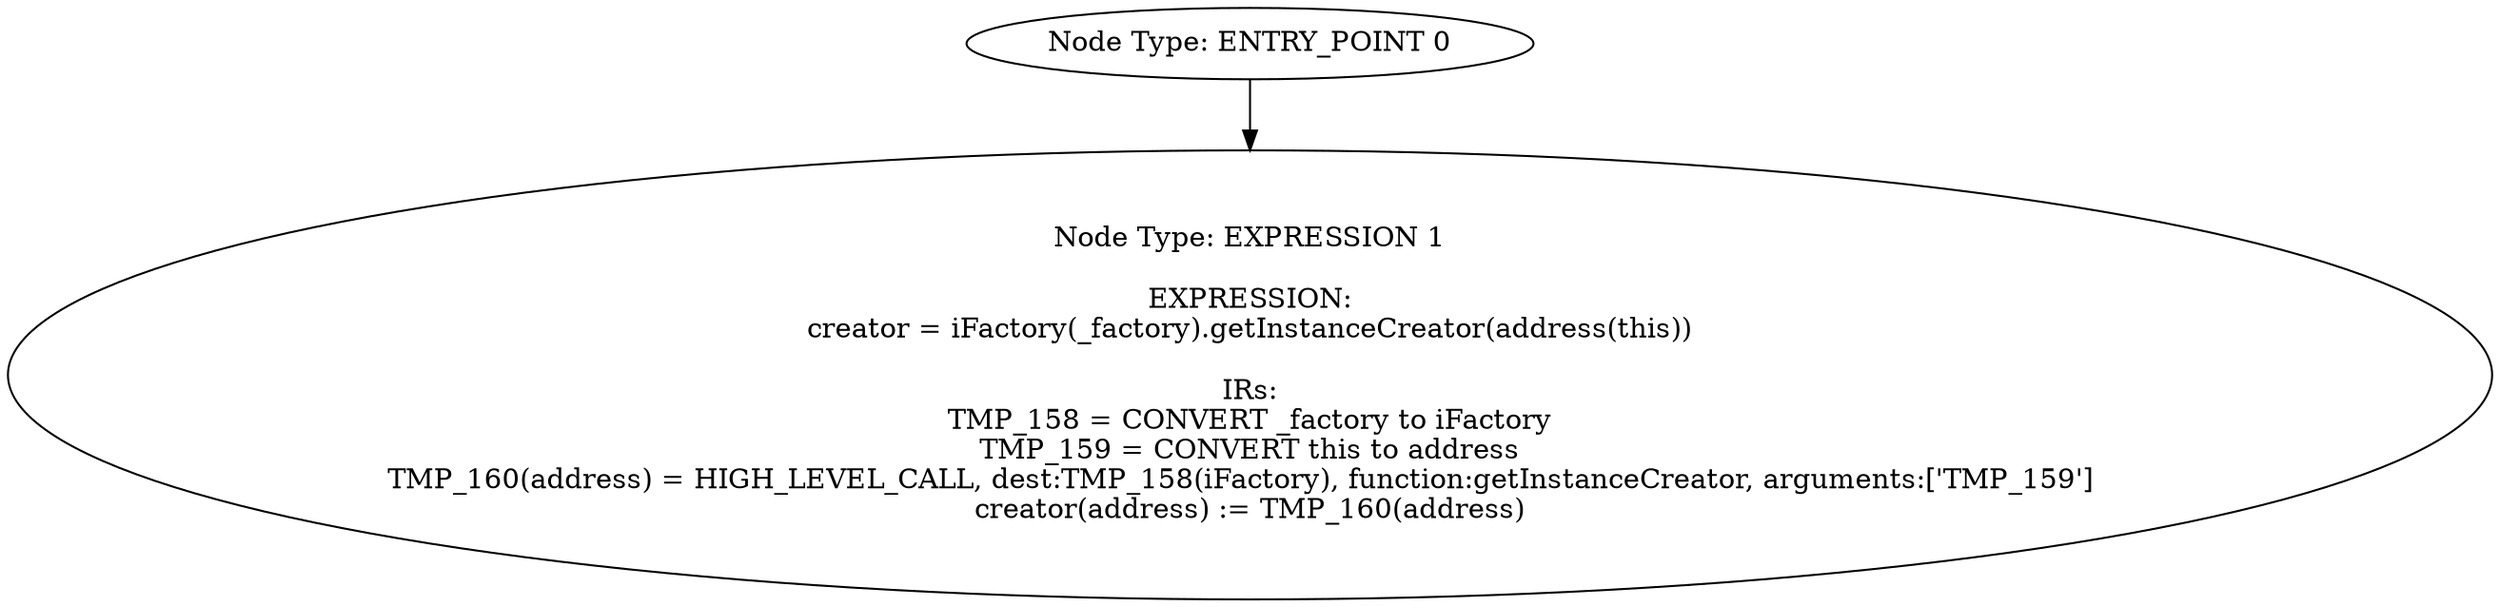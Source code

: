 digraph{
0[label="Node Type: ENTRY_POINT 0
"];
0->1;
1[label="Node Type: EXPRESSION 1

EXPRESSION:
creator = iFactory(_factory).getInstanceCreator(address(this))

IRs:
TMP_158 = CONVERT _factory to iFactory
TMP_159 = CONVERT this to address
TMP_160(address) = HIGH_LEVEL_CALL, dest:TMP_158(iFactory), function:getInstanceCreator, arguments:['TMP_159']  
creator(address) := TMP_160(address)"];
}
